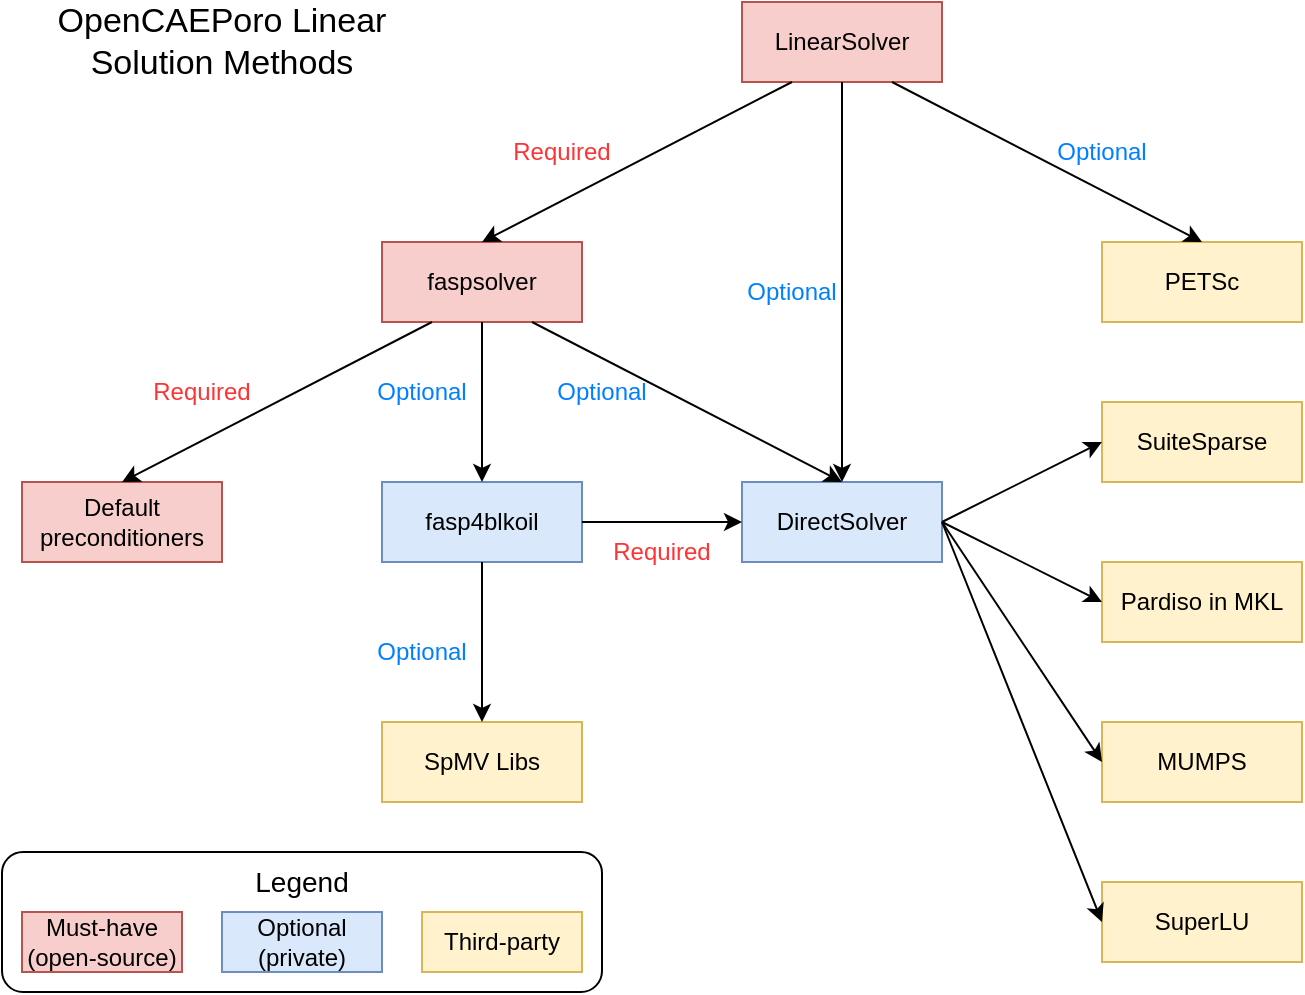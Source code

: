 <mxfile version="15.8.7" type="device"><diagram id="3M5JPX0gon1iN0MYzdJ1" name="Page-1"><mxGraphModel dx="1942" dy="869" grid="1" gridSize="10" guides="1" tooltips="1" connect="1" arrows="1" fold="1" page="1" pageScale="1" pageWidth="850" pageHeight="1100" math="0" shadow="0"><root><mxCell id="0"/><mxCell id="1" parent="0"/><mxCell id="OTuPHF84ji_repWJO2un-1" value="LinearSolver" style="rounded=0;whiteSpace=wrap;html=1;fillColor=#f8cecc;strokeColor=#b85450;" vertex="1" parent="1"><mxGeometry x="-440" y="40" width="100" height="40" as="geometry"/></mxCell><mxCell id="OTuPHF84ji_repWJO2un-2" value="faspsolver" style="rounded=0;whiteSpace=wrap;html=1;fillColor=#f8cecc;strokeColor=#b85450;" vertex="1" parent="1"><mxGeometry x="-620" y="160" width="100" height="40" as="geometry"/></mxCell><mxCell id="OTuPHF84ji_repWJO2un-3" value="fasp4blkoil" style="rounded=0;whiteSpace=wrap;html=1;fillColor=#dae8fc;strokeColor=#6c8ebf;" vertex="1" parent="1"><mxGeometry x="-620" y="280" width="100" height="40" as="geometry"/></mxCell><mxCell id="OTuPHF84ji_repWJO2un-4" value="PETSc" style="rounded=0;whiteSpace=wrap;html=1;fillColor=#fff2cc;strokeColor=#d6b656;" vertex="1" parent="1"><mxGeometry x="-260" y="160" width="100" height="40" as="geometry"/></mxCell><mxCell id="OTuPHF84ji_repWJO2un-5" value="SuiteSparse" style="rounded=0;whiteSpace=wrap;html=1;fillColor=#fff2cc;strokeColor=#d6b656;" vertex="1" parent="1"><mxGeometry x="-260" y="240" width="100" height="40" as="geometry"/></mxCell><mxCell id="OTuPHF84ji_repWJO2un-6" value="Default preconditioners" style="rounded=0;whiteSpace=wrap;html=1;fillColor=#f8cecc;strokeColor=#b85450;" vertex="1" parent="1"><mxGeometry x="-800" y="280" width="100" height="40" as="geometry"/></mxCell><mxCell id="OTuPHF84ji_repWJO2un-7" value="SpMV Libs" style="rounded=0;whiteSpace=wrap;html=1;fillColor=#fff2cc;strokeColor=#d6b656;" vertex="1" parent="1"><mxGeometry x="-620" y="400" width="100" height="40" as="geometry"/></mxCell><mxCell id="OTuPHF84ji_repWJO2un-8" value="DirectSolver" style="rounded=0;whiteSpace=wrap;html=1;fillColor=#dae8fc;strokeColor=#6c8ebf;" vertex="1" parent="1"><mxGeometry x="-440" y="280" width="100" height="40" as="geometry"/></mxCell><mxCell id="OTuPHF84ji_repWJO2un-9" value="" style="endArrow=classic;html=1;rounded=0;exitX=0.25;exitY=1;exitDx=0;exitDy=0;entryX=0.5;entryY=0;entryDx=0;entryDy=0;endFill=1;" edge="1" parent="1" source="OTuPHF84ji_repWJO2un-1" target="OTuPHF84ji_repWJO2un-2"><mxGeometry width="50" height="50" relative="1" as="geometry"><mxPoint x="-350" y="450" as="sourcePoint"/><mxPoint x="-300" y="400" as="targetPoint"/></mxGeometry></mxCell><mxCell id="OTuPHF84ji_repWJO2un-11" value="" style="endArrow=classic;html=1;rounded=0;exitX=0.25;exitY=1;exitDx=0;exitDy=0;entryX=0.5;entryY=0;entryDx=0;entryDy=0;endFill=1;" edge="1" parent="1" source="OTuPHF84ji_repWJO2un-2" target="OTuPHF84ji_repWJO2un-6"><mxGeometry width="50" height="50" relative="1" as="geometry"><mxPoint x="-380" y="90" as="sourcePoint"/><mxPoint x="-580" y="170" as="targetPoint"/></mxGeometry></mxCell><mxCell id="OTuPHF84ji_repWJO2un-12" value="" style="endArrow=classic;html=1;rounded=0;exitX=0.5;exitY=1;exitDx=0;exitDy=0;entryX=0.5;entryY=0;entryDx=0;entryDy=0;endFill=1;" edge="1" parent="1" source="OTuPHF84ji_repWJO2un-1" target="OTuPHF84ji_repWJO2un-8"><mxGeometry width="50" height="50" relative="1" as="geometry"><mxPoint x="-380" y="90" as="sourcePoint"/><mxPoint x="-580" y="170" as="targetPoint"/></mxGeometry></mxCell><mxCell id="OTuPHF84ji_repWJO2un-14" value="" style="endArrow=classic;html=1;rounded=0;exitX=0.5;exitY=1;exitDx=0;exitDy=0;entryX=0.5;entryY=0;entryDx=0;entryDy=0;endFill=1;" edge="1" parent="1" source="OTuPHF84ji_repWJO2un-2" target="OTuPHF84ji_repWJO2un-3"><mxGeometry width="50" height="50" relative="1" as="geometry"><mxPoint x="-605" y="210" as="sourcePoint"/><mxPoint x="-720" y="290" as="targetPoint"/></mxGeometry></mxCell><mxCell id="OTuPHF84ji_repWJO2un-15" value="" style="endArrow=classic;html=1;rounded=0;exitX=0.75;exitY=1;exitDx=0;exitDy=0;entryX=0.5;entryY=0;entryDx=0;entryDy=0;endFill=1;" edge="1" parent="1" source="OTuPHF84ji_repWJO2un-2" target="OTuPHF84ji_repWJO2un-8"><mxGeometry width="50" height="50" relative="1" as="geometry"><mxPoint x="-595" y="220" as="sourcePoint"/><mxPoint x="-710" y="300" as="targetPoint"/></mxGeometry></mxCell><mxCell id="OTuPHF84ji_repWJO2un-16" value="" style="endArrow=classic;html=1;rounded=0;exitX=0.5;exitY=1;exitDx=0;exitDy=0;entryX=0.5;entryY=0;entryDx=0;entryDy=0;endFill=1;" edge="1" parent="1" source="OTuPHF84ji_repWJO2un-3" target="OTuPHF84ji_repWJO2un-7"><mxGeometry width="50" height="50" relative="1" as="geometry"><mxPoint x="-565" y="230" as="sourcePoint"/><mxPoint x="-680" y="310" as="targetPoint"/></mxGeometry></mxCell><mxCell id="OTuPHF84ji_repWJO2un-17" value="SuperLU" style="rounded=0;whiteSpace=wrap;html=1;fillColor=#fff2cc;strokeColor=#d6b656;" vertex="1" parent="1"><mxGeometry x="-260" y="480" width="100" height="40" as="geometry"/></mxCell><mxCell id="OTuPHF84ji_repWJO2un-18" value="MUMPS" style="rounded=0;whiteSpace=wrap;html=1;fillColor=#fff2cc;strokeColor=#d6b656;" vertex="1" parent="1"><mxGeometry x="-260" y="400" width="100" height="40" as="geometry"/></mxCell><mxCell id="OTuPHF84ji_repWJO2un-19" value="Pardiso in MKL" style="rounded=0;whiteSpace=wrap;html=1;fillColor=#fff2cc;strokeColor=#d6b656;" vertex="1" parent="1"><mxGeometry x="-260" y="320" width="100" height="40" as="geometry"/></mxCell><mxCell id="OTuPHF84ji_repWJO2un-20" value="" style="endArrow=classic;html=1;rounded=0;exitX=1;exitY=0.5;exitDx=0;exitDy=0;entryX=0;entryY=0.5;entryDx=0;entryDy=0;" edge="1" parent="1" source="OTuPHF84ji_repWJO2un-8" target="OTuPHF84ji_repWJO2un-17"><mxGeometry width="50" height="50" relative="1" as="geometry"><mxPoint x="-350" y="450" as="sourcePoint"/><mxPoint x="-300" y="400" as="targetPoint"/></mxGeometry></mxCell><mxCell id="OTuPHF84ji_repWJO2un-22" value="" style="endArrow=classic;html=1;rounded=0;exitX=1;exitY=0.5;exitDx=0;exitDy=0;entryX=0;entryY=0.5;entryDx=0;entryDy=0;" edge="1" parent="1" source="OTuPHF84ji_repWJO2un-8" target="OTuPHF84ji_repWJO2un-18"><mxGeometry width="50" height="50" relative="1" as="geometry"><mxPoint x="-430" y="330" as="sourcePoint"/><mxPoint x="-430" y="410" as="targetPoint"/></mxGeometry></mxCell><mxCell id="OTuPHF84ji_repWJO2un-23" value="" style="endArrow=classic;html=1;rounded=0;exitX=1;exitY=0.5;exitDx=0;exitDy=0;entryX=0;entryY=0.5;entryDx=0;entryDy=0;" edge="1" parent="1" source="OTuPHF84ji_repWJO2un-8" target="OTuPHF84ji_repWJO2un-19"><mxGeometry width="50" height="50" relative="1" as="geometry"><mxPoint x="-420" y="340" as="sourcePoint"/><mxPoint x="-420" y="420" as="targetPoint"/></mxGeometry></mxCell><mxCell id="OTuPHF84ji_repWJO2un-24" value="" style="endArrow=classic;html=1;rounded=0;exitX=1;exitY=0.5;exitDx=0;exitDy=0;entryX=0;entryY=0.5;entryDx=0;entryDy=0;" edge="1" parent="1" source="OTuPHF84ji_repWJO2un-8" target="OTuPHF84ji_repWJO2un-5"><mxGeometry width="50" height="50" relative="1" as="geometry"><mxPoint x="-410" y="350" as="sourcePoint"/><mxPoint x="-410" y="430" as="targetPoint"/></mxGeometry></mxCell><mxCell id="OTuPHF84ji_repWJO2un-25" value="" style="endArrow=classic;html=1;rounded=0;exitX=0.75;exitY=1;exitDx=0;exitDy=0;entryX=0.5;entryY=0;entryDx=0;entryDy=0;endFill=1;" edge="1" parent="1" source="OTuPHF84ji_repWJO2un-1" target="OTuPHF84ji_repWJO2un-4"><mxGeometry width="50" height="50" relative="1" as="geometry"><mxPoint x="-380" y="90" as="sourcePoint"/><mxPoint x="-380" y="170" as="targetPoint"/></mxGeometry></mxCell><mxCell id="OTuPHF84ji_repWJO2un-26" value="&lt;font color=&quot;#ff3333&quot;&gt;Required&lt;/font&gt;" style="text;html=1;strokeColor=none;fillColor=none;align=center;verticalAlign=middle;whiteSpace=wrap;rounded=0;" vertex="1" parent="1"><mxGeometry x="-560" y="100" width="60" height="30" as="geometry"/></mxCell><mxCell id="OTuPHF84ji_repWJO2un-28" value="&lt;font color=&quot;#ff3333&quot;&gt;Required&lt;/font&gt;" style="text;html=1;strokeColor=none;fillColor=none;align=center;verticalAlign=middle;whiteSpace=wrap;rounded=0;" vertex="1" parent="1"><mxGeometry x="-740" y="220" width="60" height="30" as="geometry"/></mxCell><mxCell id="OTuPHF84ji_repWJO2un-29" value="" style="endArrow=classic;html=1;rounded=0;exitX=1;exitY=0.5;exitDx=0;exitDy=0;entryX=0;entryY=0.5;entryDx=0;entryDy=0;endFill=1;" edge="1" parent="1" source="OTuPHF84ji_repWJO2un-3" target="OTuPHF84ji_repWJO2un-8"><mxGeometry width="50" height="50" relative="1" as="geometry"><mxPoint x="-580" y="330" as="sourcePoint"/><mxPoint x="-580" y="410" as="targetPoint"/></mxGeometry></mxCell><mxCell id="OTuPHF84ji_repWJO2un-30" value="&lt;font color=&quot;#007fff&quot;&gt;Optional&lt;/font&gt;" style="text;html=1;strokeColor=none;fillColor=none;align=center;verticalAlign=middle;whiteSpace=wrap;rounded=0;" vertex="1" parent="1"><mxGeometry x="-630" y="220" width="60" height="30" as="geometry"/></mxCell><mxCell id="OTuPHF84ji_repWJO2un-31" value="&lt;font color=&quot;#007fff&quot;&gt;Optional&lt;/font&gt;" style="text;html=1;strokeColor=none;fillColor=none;align=center;verticalAlign=middle;whiteSpace=wrap;rounded=0;" vertex="1" parent="1"><mxGeometry x="-540" y="220" width="60" height="30" as="geometry"/></mxCell><mxCell id="OTuPHF84ji_repWJO2un-32" value="&lt;font color=&quot;#007fff&quot;&gt;Optional&lt;/font&gt;" style="text;html=1;strokeColor=none;fillColor=none;align=center;verticalAlign=middle;whiteSpace=wrap;rounded=0;" vertex="1" parent="1"><mxGeometry x="-630" y="350" width="60" height="30" as="geometry"/></mxCell><mxCell id="OTuPHF84ji_repWJO2un-33" value="&lt;font color=&quot;#007fff&quot;&gt;Optional&lt;/font&gt;" style="text;html=1;strokeColor=none;fillColor=none;align=center;verticalAlign=middle;whiteSpace=wrap;rounded=0;" vertex="1" parent="1"><mxGeometry x="-445" y="170" width="60" height="30" as="geometry"/></mxCell><mxCell id="OTuPHF84ji_repWJO2un-34" value="&lt;font color=&quot;#007fff&quot;&gt;Optional&lt;/font&gt;" style="text;html=1;strokeColor=none;fillColor=none;align=center;verticalAlign=middle;whiteSpace=wrap;rounded=0;" vertex="1" parent="1"><mxGeometry x="-290" y="100" width="60" height="30" as="geometry"/></mxCell><mxCell id="OTuPHF84ji_repWJO2un-45" value="&lt;font color=&quot;#ff3333&quot;&gt;Required&lt;/font&gt;" style="text;html=1;strokeColor=none;fillColor=none;align=center;verticalAlign=middle;whiteSpace=wrap;rounded=0;" vertex="1" parent="1"><mxGeometry x="-510" y="300" width="60" height="30" as="geometry"/></mxCell><mxCell id="OTuPHF84ji_repWJO2un-46" value="&lt;font style=&quot;font-size: 17px&quot; color=&quot;#000000&quot;&gt;OpenCAEPoro Linear Solution Methods&lt;/font&gt;" style="text;html=1;strokeColor=none;fillColor=none;align=center;verticalAlign=middle;whiteSpace=wrap;rounded=0;fontColor=#007FFF;" vertex="1" parent="1"><mxGeometry x="-800" y="40" width="200" height="40" as="geometry"/></mxCell><mxCell id="OTuPHF84ji_repWJO2un-47" value="Must-have&lt;br&gt;(open-source)" style="rounded=0;whiteSpace=wrap;html=1;fillColor=#f8cecc;strokeColor=#b85450;" vertex="1" parent="1"><mxGeometry x="-800" y="495" width="80" height="30" as="geometry"/></mxCell><mxCell id="OTuPHF84ji_repWJO2un-48" value="Optional&lt;br&gt;(private)" style="rounded=0;whiteSpace=wrap;html=1;fillColor=#dae8fc;strokeColor=#6c8ebf;" vertex="1" parent="1"><mxGeometry x="-700" y="495" width="80" height="30" as="geometry"/></mxCell><mxCell id="OTuPHF84ji_repWJO2un-49" value="Third-party" style="rounded=0;whiteSpace=wrap;html=1;fillColor=#fff2cc;strokeColor=#d6b656;" vertex="1" parent="1"><mxGeometry x="-600" y="495" width="80" height="30" as="geometry"/></mxCell><mxCell id="OTuPHF84ji_repWJO2un-50" value="" style="rounded=1;whiteSpace=wrap;html=1;fontSize=17;fontColor=#000000;fillColor=none;" vertex="1" parent="1"><mxGeometry x="-810" y="465" width="300" height="70" as="geometry"/></mxCell><mxCell id="OTuPHF84ji_repWJO2un-51" value="&lt;font style=&quot;font-size: 14px&quot;&gt;Legend&lt;/font&gt;" style="text;html=1;strokeColor=none;fillColor=none;align=center;verticalAlign=middle;whiteSpace=wrap;rounded=0;fontSize=17;fontColor=#000000;" vertex="1" parent="1"><mxGeometry x="-690" y="465" width="60" height="30" as="geometry"/></mxCell></root></mxGraphModel></diagram></mxfile>